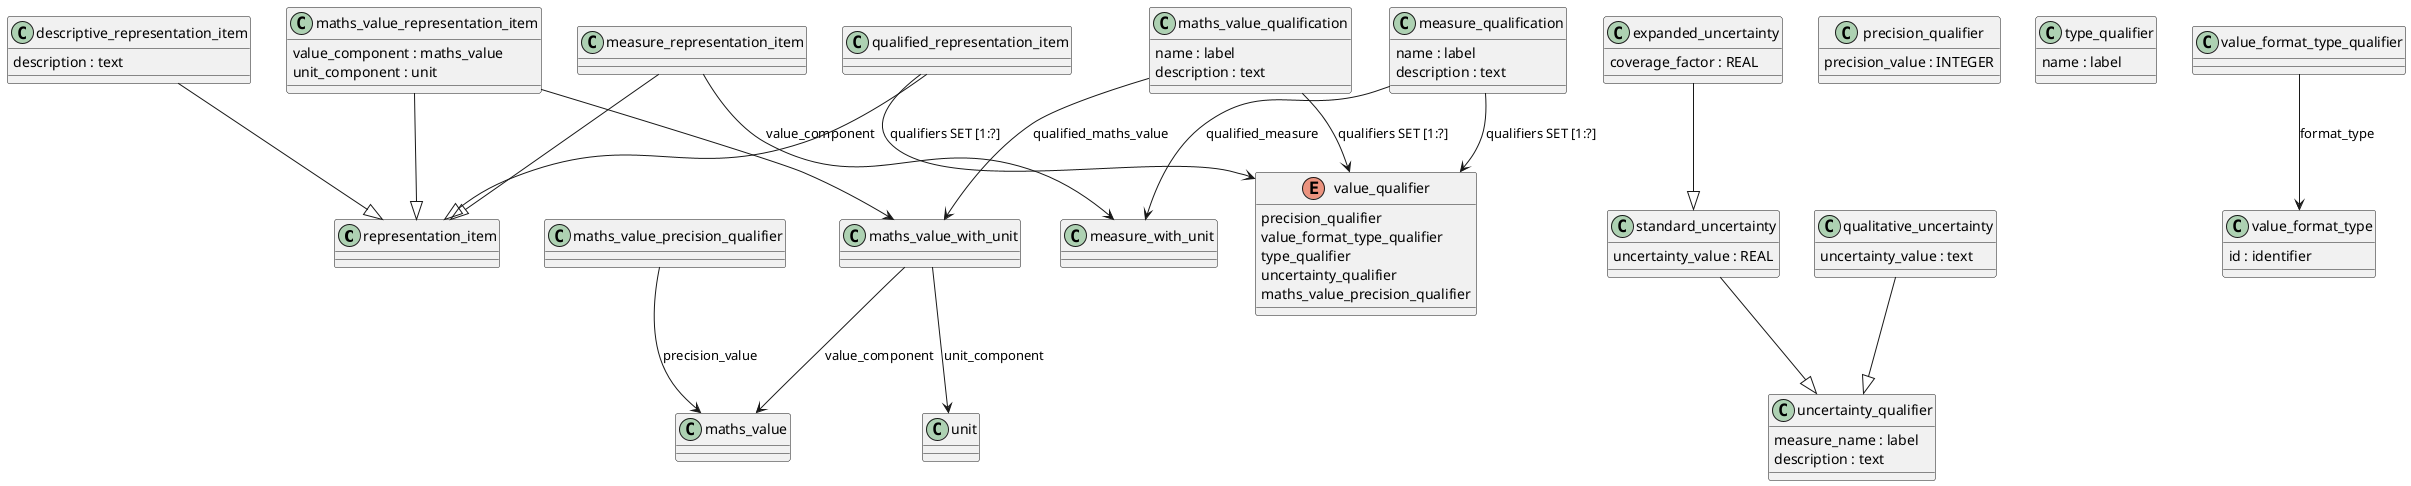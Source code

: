 @startuml

class representation_item {
  
}

class descriptive_representation_item {
  description : text
}

class expanded_uncertainty {
  coverage_factor : REAL
}

class maths_value_qualification {
  name : label
  description : text
}

class maths_value_representation_item {
  value_component : maths_value
  unit_component : unit
}

class measure_qualification {
  name : label
  description : text
}

class measure_representation_item {

}

class maths_value_precision_qualifier {

}

class precision_qualifier {
  precision_value : INTEGER
}

class qualified_representation_item {

}

class qualitative_uncertainty {
  uncertainty_value : text
}

class standard_uncertainty {
  uncertainty_value : REAL
}

class type_qualifier {
  name : label
}

class uncertainty_qualifier {
  measure_name : label
  description : text
}

class value_format_type_qualifier {
 
}

class value_format_type {
    id : identifier
}

enum value_qualifier {
    precision_qualifier
    value_format_type_qualifier
    type_qualifier
    uncertainty_qualifier
    maths_value_precision_qualifier
}

' Связи между классами

descriptive_representation_item --|> representation_item

expanded_uncertainty --|> standard_uncertainty

maths_value_qualification --> maths_value_with_unit : qualified_maths_value
maths_value_qualification --> value_qualifier : qualifiers SET [1:?]

maths_value_representation_item --|> representation_item
maths_value_representation_item --> maths_value_with_unit

measure_qualification --> measure_with_unit : qualified_measure
measure_qualification --> value_qualifier : qualifiers SET [1:?]

measure_representation_item --|> representation_item
measure_representation_item --> measure_with_unit : value_component 

qualified_representation_item --|> representation_item
qualified_representation_item --> value_qualifier : qualifiers SET [1:?]

qualitative_uncertainty --|> uncertainty_qualifier


standard_uncertainty --|> uncertainty_qualifier


value_format_type_qualifier --> value_format_type : format_type

maths_value_precision_qualifier  --> maths_value : precision_value

maths_value_with_unit --> maths_value : value_component
maths_value_with_unit --> unit : unit_component

@enduml